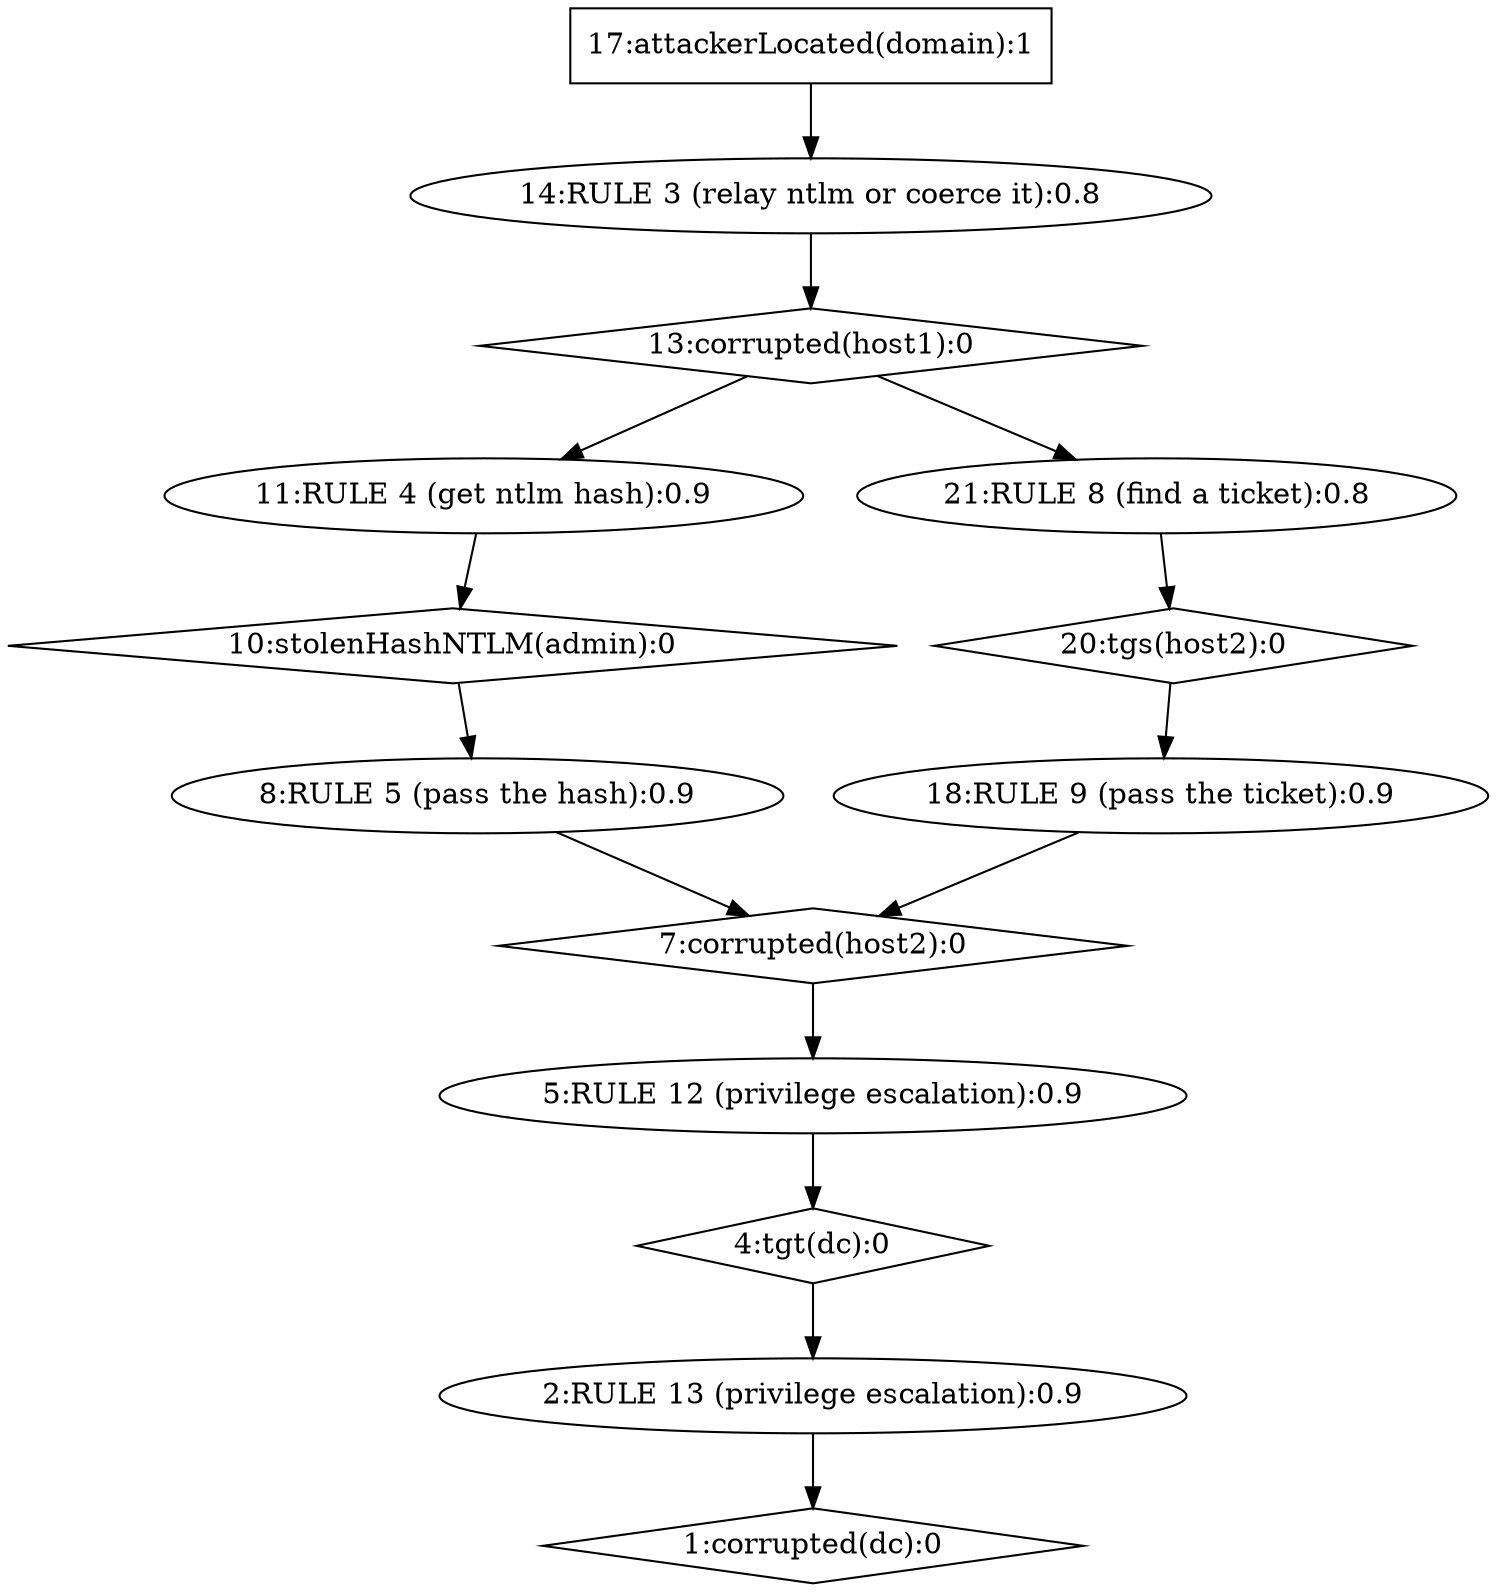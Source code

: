 strict digraph G {
  1 [ label="1:corrupted(dc):0" shape="diamond" CVE="null" ];
  2 [ label="2:RULE 13 (privilege escalation):0.9" shape="ellipse" CVE="exploit_tgt" ];
  3 [ label="4:tgt(dc):0" shape="diamond" CVE="null" ];
  4 [ label="5:RULE 12 (privilege escalation):0.9" shape="ellipse" CVE="asks_kerberos_ticket" ];
  5 [ label="7:corrupted(host2):0" shape="diamond" CVE="null" ];
  6 [ label="8:RULE 5 (pass the hash):0.9" shape="ellipse" CVE="default_admin_pth" ];
  7 [ label="10:stolenHashNTLM(admin):0" shape="diamond" CVE="null" ];
  8 [ label="11:RULE 4 (get ntlm hash):0.9" shape="ellipse" CVE="ntlm_hash" ];
  9 [ label="13:corrupted(host1):0" shape="diamond" CVE="null" ];
  10 [ label="14:RULE 3 (relay ntlm or coerce it):0.8" shape="ellipse" CVE="relay_ntlm_bot" ];
  11 [ label="17:attackerLocated(domain):1" shape="box" CVE="null" ];
  12 [ label="18:RULE 9 (pass the ticket):0.9" shape="ellipse" CVE="ptt" ];
  13 [ label="20:tgs(host2):0" shape="diamond" CVE="null" ];
  14 [ label="21:RULE 8 (find a ticket):0.8" shape="ellipse" CVE="tgs" ];
  11 -> 10 [ color="black" ];
  10 -> 9 [ color="black" ];
  9 -> 8 [ color="black" ];
  8 -> 7 [ color="black" ];
  7 -> 6 [ color="black" ];
  6 -> 5 [ color="black" ];
  9 -> 14 [ color="black" ];
  14 -> 13 [ color="black" ];
  13 -> 12 [ color="black" ];
  12 -> 5 [ color="black" ];
  5 -> 4 [ color="black" ];
  4 -> 3 [ color="black" ];
  3 -> 2 [ color="black" ];
  2 -> 1 [ color="black" ];
}
